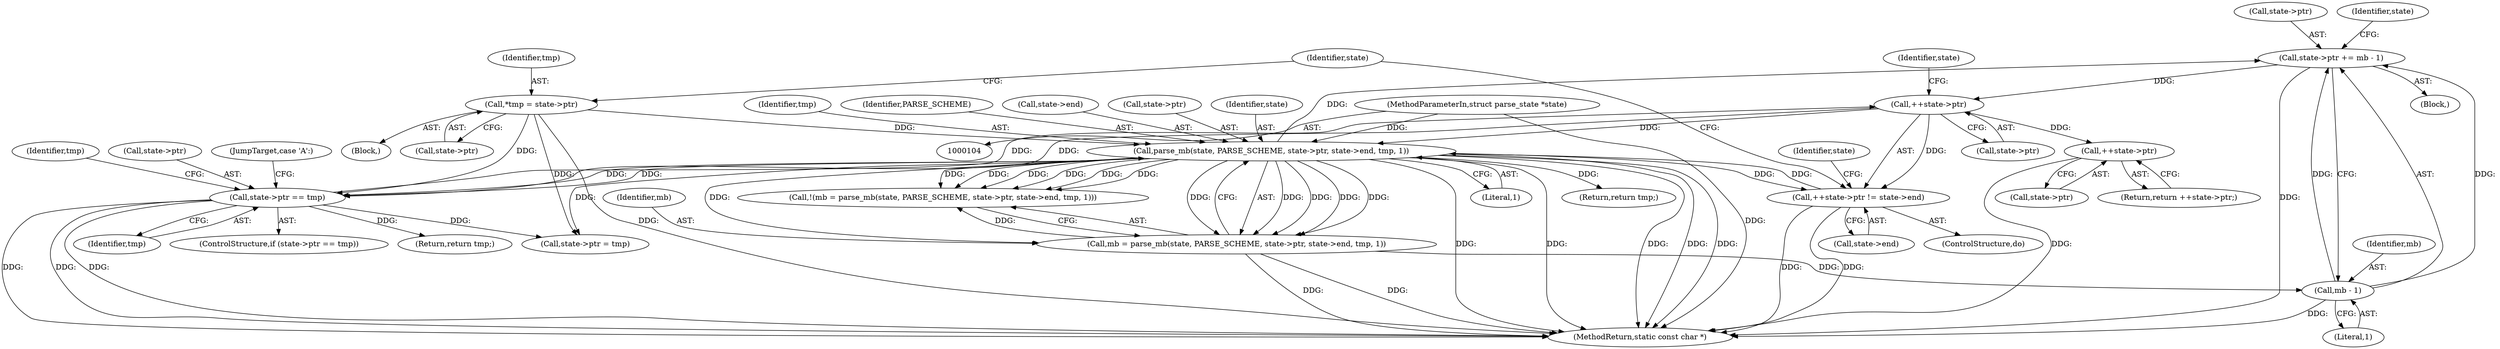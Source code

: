 digraph "0_ext-http_3724cd76a28be1d6049b5537232e97ac@pointer" {
"1000146" [label="(Call,++state->ptr)"];
"1000265" [label="(Call,++state->ptr)"];
"1000257" [label="(Call,state->ptr += mb - 1)"];
"1000261" [label="(Call,mb - 1)"];
"1000241" [label="(Call,mb = parse_mb(state, PARSE_SCHEME, state->ptr, state->end, tmp, 1))"];
"1000243" [label="(Call,parse_mb(state, PARSE_SCHEME, state->ptr, state->end, tmp, 1))"];
"1000105" [label="(MethodParameterIn,struct parse_state *state)"];
"1000264" [label="(Call,++state->ptr != state->end)"];
"1000164" [label="(Call,state->ptr == tmp)"];
"1000109" [label="(Call,*tmp = state->ptr)"];
"1000109" [label="(Call,*tmp = state->ptr)"];
"1000261" [label="(Call,mb - 1)"];
"1000265" [label="(Call,++state->ptr)"];
"1000252" [label="(Identifier,tmp)"];
"1000171" [label="(Identifier,tmp)"];
"1000121" [label="(Block,)"];
"1000258" [label="(Call,state->ptr)"];
"1000147" [label="(Call,state->ptr)"];
"1000146" [label="(Call,++state->ptr)"];
"1000253" [label="(Literal,1)"];
"1000273" [label="(Call,state->ptr = tmp)"];
"1000165" [label="(Call,state->ptr)"];
"1000164" [label="(Call,state->ptr == tmp)"];
"1000241" [label="(Call,mb = parse_mb(state, PARSE_SCHEME, state->ptr, state->end, tmp, 1))"];
"1000269" [label="(Call,state->end)"];
"1000243" [label="(Call,parse_mb(state, PARSE_SCHEME, state->ptr, state->end, tmp, 1))"];
"1000119" [label="(Identifier,state)"];
"1000266" [label="(Call,state->ptr)"];
"1000105" [label="(MethodParameterIn,struct parse_state *state)"];
"1000270" [label="(Identifier,state)"];
"1000114" [label="(ControlStructure,do)"];
"1000242" [label="(Identifier,mb)"];
"1000257" [label="(Call,state->ptr += mb - 1)"];
"1000275" [label="(Identifier,state)"];
"1000262" [label="(Identifier,mb)"];
"1000264" [label="(Call,++state->ptr != state->end)"];
"1000255" [label="(Return,return tmp;)"];
"1000163" [label="(ControlStructure,if (state->ptr == tmp))"];
"1000170" [label="(Return,return tmp;)"];
"1000245" [label="(Identifier,PARSE_SCHEME)"];
"1000249" [label="(Call,state->end)"];
"1000278" [label="(MethodReturn,static const char *)"];
"1000267" [label="(Identifier,state)"];
"1000106" [label="(Block,)"];
"1000263" [label="(Literal,1)"];
"1000111" [label="(Call,state->ptr)"];
"1000246" [label="(Call,state->ptr)"];
"1000145" [label="(Return,return ++state->ptr;)"];
"1000240" [label="(Call,!(mb = parse_mb(state, PARSE_SCHEME, state->ptr, state->end, tmp, 1)))"];
"1000172" [label="(JumpTarget,case 'A':)"];
"1000244" [label="(Identifier,state)"];
"1000168" [label="(Identifier,tmp)"];
"1000110" [label="(Identifier,tmp)"];
"1000146" -> "1000145"  [label="AST: "];
"1000146" -> "1000147"  [label="CFG: "];
"1000147" -> "1000146"  [label="AST: "];
"1000145" -> "1000146"  [label="CFG: "];
"1000146" -> "1000278"  [label="DDG: "];
"1000265" -> "1000146"  [label="DDG: "];
"1000265" -> "1000264"  [label="AST: "];
"1000265" -> "1000266"  [label="CFG: "];
"1000266" -> "1000265"  [label="AST: "];
"1000270" -> "1000265"  [label="CFG: "];
"1000265" -> "1000164"  [label="DDG: "];
"1000265" -> "1000243"  [label="DDG: "];
"1000265" -> "1000264"  [label="DDG: "];
"1000257" -> "1000265"  [label="DDG: "];
"1000164" -> "1000265"  [label="DDG: "];
"1000257" -> "1000121"  [label="AST: "];
"1000257" -> "1000261"  [label="CFG: "];
"1000258" -> "1000257"  [label="AST: "];
"1000261" -> "1000257"  [label="AST: "];
"1000267" -> "1000257"  [label="CFG: "];
"1000257" -> "1000278"  [label="DDG: "];
"1000261" -> "1000257"  [label="DDG: "];
"1000261" -> "1000257"  [label="DDG: "];
"1000243" -> "1000257"  [label="DDG: "];
"1000261" -> "1000263"  [label="CFG: "];
"1000262" -> "1000261"  [label="AST: "];
"1000263" -> "1000261"  [label="AST: "];
"1000261" -> "1000278"  [label="DDG: "];
"1000241" -> "1000261"  [label="DDG: "];
"1000241" -> "1000240"  [label="AST: "];
"1000241" -> "1000243"  [label="CFG: "];
"1000242" -> "1000241"  [label="AST: "];
"1000243" -> "1000241"  [label="AST: "];
"1000240" -> "1000241"  [label="CFG: "];
"1000241" -> "1000278"  [label="DDG: "];
"1000241" -> "1000278"  [label="DDG: "];
"1000241" -> "1000240"  [label="DDG: "];
"1000243" -> "1000241"  [label="DDG: "];
"1000243" -> "1000241"  [label="DDG: "];
"1000243" -> "1000241"  [label="DDG: "];
"1000243" -> "1000241"  [label="DDG: "];
"1000243" -> "1000241"  [label="DDG: "];
"1000243" -> "1000241"  [label="DDG: "];
"1000243" -> "1000253"  [label="CFG: "];
"1000244" -> "1000243"  [label="AST: "];
"1000245" -> "1000243"  [label="AST: "];
"1000246" -> "1000243"  [label="AST: "];
"1000249" -> "1000243"  [label="AST: "];
"1000252" -> "1000243"  [label="AST: "];
"1000253" -> "1000243"  [label="AST: "];
"1000243" -> "1000278"  [label="DDG: "];
"1000243" -> "1000278"  [label="DDG: "];
"1000243" -> "1000278"  [label="DDG: "];
"1000243" -> "1000278"  [label="DDG: "];
"1000243" -> "1000278"  [label="DDG: "];
"1000243" -> "1000164"  [label="DDG: "];
"1000243" -> "1000240"  [label="DDG: "];
"1000243" -> "1000240"  [label="DDG: "];
"1000243" -> "1000240"  [label="DDG: "];
"1000243" -> "1000240"  [label="DDG: "];
"1000243" -> "1000240"  [label="DDG: "];
"1000243" -> "1000240"  [label="DDG: "];
"1000105" -> "1000243"  [label="DDG: "];
"1000264" -> "1000243"  [label="DDG: "];
"1000164" -> "1000243"  [label="DDG: "];
"1000109" -> "1000243"  [label="DDG: "];
"1000243" -> "1000255"  [label="DDG: "];
"1000243" -> "1000264"  [label="DDG: "];
"1000243" -> "1000273"  [label="DDG: "];
"1000105" -> "1000104"  [label="AST: "];
"1000105" -> "1000278"  [label="DDG: "];
"1000264" -> "1000114"  [label="AST: "];
"1000264" -> "1000269"  [label="CFG: "];
"1000269" -> "1000264"  [label="AST: "];
"1000119" -> "1000264"  [label="CFG: "];
"1000275" -> "1000264"  [label="CFG: "];
"1000264" -> "1000278"  [label="DDG: "];
"1000264" -> "1000278"  [label="DDG: "];
"1000164" -> "1000163"  [label="AST: "];
"1000164" -> "1000168"  [label="CFG: "];
"1000165" -> "1000164"  [label="AST: "];
"1000168" -> "1000164"  [label="AST: "];
"1000171" -> "1000164"  [label="CFG: "];
"1000172" -> "1000164"  [label="CFG: "];
"1000164" -> "1000278"  [label="DDG: "];
"1000164" -> "1000278"  [label="DDG: "];
"1000164" -> "1000278"  [label="DDG: "];
"1000109" -> "1000164"  [label="DDG: "];
"1000164" -> "1000170"  [label="DDG: "];
"1000164" -> "1000273"  [label="DDG: "];
"1000109" -> "1000106"  [label="AST: "];
"1000109" -> "1000111"  [label="CFG: "];
"1000110" -> "1000109"  [label="AST: "];
"1000111" -> "1000109"  [label="AST: "];
"1000119" -> "1000109"  [label="CFG: "];
"1000109" -> "1000278"  [label="DDG: "];
"1000109" -> "1000273"  [label="DDG: "];
}
